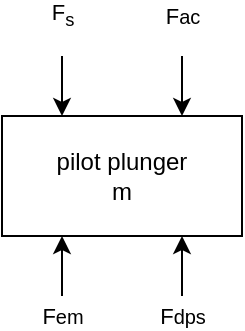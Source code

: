 <mxfile version="16.6.6" type="device"><diagram id="gJ8gZcEnSu0pvU5kKgG-" name="Page-1"><mxGraphModel dx="713" dy="385" grid="1" gridSize="10" guides="1" tooltips="1" connect="1" arrows="1" fold="1" page="1" pageScale="1" pageWidth="850" pageHeight="1100" math="0" shadow="0"><root><mxCell id="0"/><mxCell id="1" parent="0"/><mxCell id="c55FG8t8rj_7hcMoED0P-1" value="pilot plunger&lt;br&gt;m" style="rounded=0;whiteSpace=wrap;html=1;" vertex="1" parent="1"><mxGeometry x="320" y="310" width="120" height="60" as="geometry"/></mxCell><mxCell id="c55FG8t8rj_7hcMoED0P-2" value="F&lt;sub&gt;s&lt;/sub&gt;" style="endArrow=classic;html=1;rounded=0;entryX=0.25;entryY=0;entryDx=0;entryDy=0;" edge="1" parent="1" target="c55FG8t8rj_7hcMoED0P-1"><mxGeometry x="-1" y="-20" width="50" height="50" relative="1" as="geometry"><mxPoint x="350" y="280" as="sourcePoint"/><mxPoint x="425" y="170" as="targetPoint"/><mxPoint x="20" y="-20" as="offset"/></mxGeometry></mxCell><mxCell id="c55FG8t8rj_7hcMoED0P-3" value="F&lt;font size=&quot;1&quot;&gt;ac&lt;/font&gt;" style="endArrow=classic;html=1;rounded=0;entryX=0.75;entryY=0;entryDx=0;entryDy=0;" edge="1" parent="1" target="c55FG8t8rj_7hcMoED0P-1"><mxGeometry x="-1" y="-20" width="50" height="50" relative="1" as="geometry"><mxPoint x="410" y="280" as="sourcePoint"/><mxPoint x="410" y="290" as="targetPoint"/><mxPoint x="20" y="-20" as="offset"/><Array as="points"/></mxGeometry></mxCell><mxCell id="c55FG8t8rj_7hcMoED0P-4" value="F&lt;font size=&quot;1&quot;&gt;dps&lt;/font&gt;" style="endArrow=classic;html=1;rounded=0;entryX=0.75;entryY=1;entryDx=0;entryDy=0;" edge="1" parent="1" target="c55FG8t8rj_7hcMoED0P-1"><mxGeometry x="-1" y="-10" width="50" height="50" relative="1" as="geometry"><mxPoint x="410" y="400" as="sourcePoint"/><mxPoint x="410" y="520" as="targetPoint"/><mxPoint x="-10" y="10" as="offset"/></mxGeometry></mxCell><mxCell id="c55FG8t8rj_7hcMoED0P-6" value="F&lt;font size=&quot;1&quot;&gt;em&lt;/font&gt;" style="endArrow=classic;html=1;rounded=0;entryX=0.25;entryY=1;entryDx=0;entryDy=0;" edge="1" parent="1" target="c55FG8t8rj_7hcMoED0P-1"><mxGeometry x="-1" y="-10" width="50" height="50" relative="1" as="geometry"><mxPoint x="350" y="400" as="sourcePoint"/><mxPoint x="360" y="380" as="targetPoint"/><mxPoint x="-10" y="10" as="offset"/></mxGeometry></mxCell></root></mxGraphModel></diagram></mxfile>